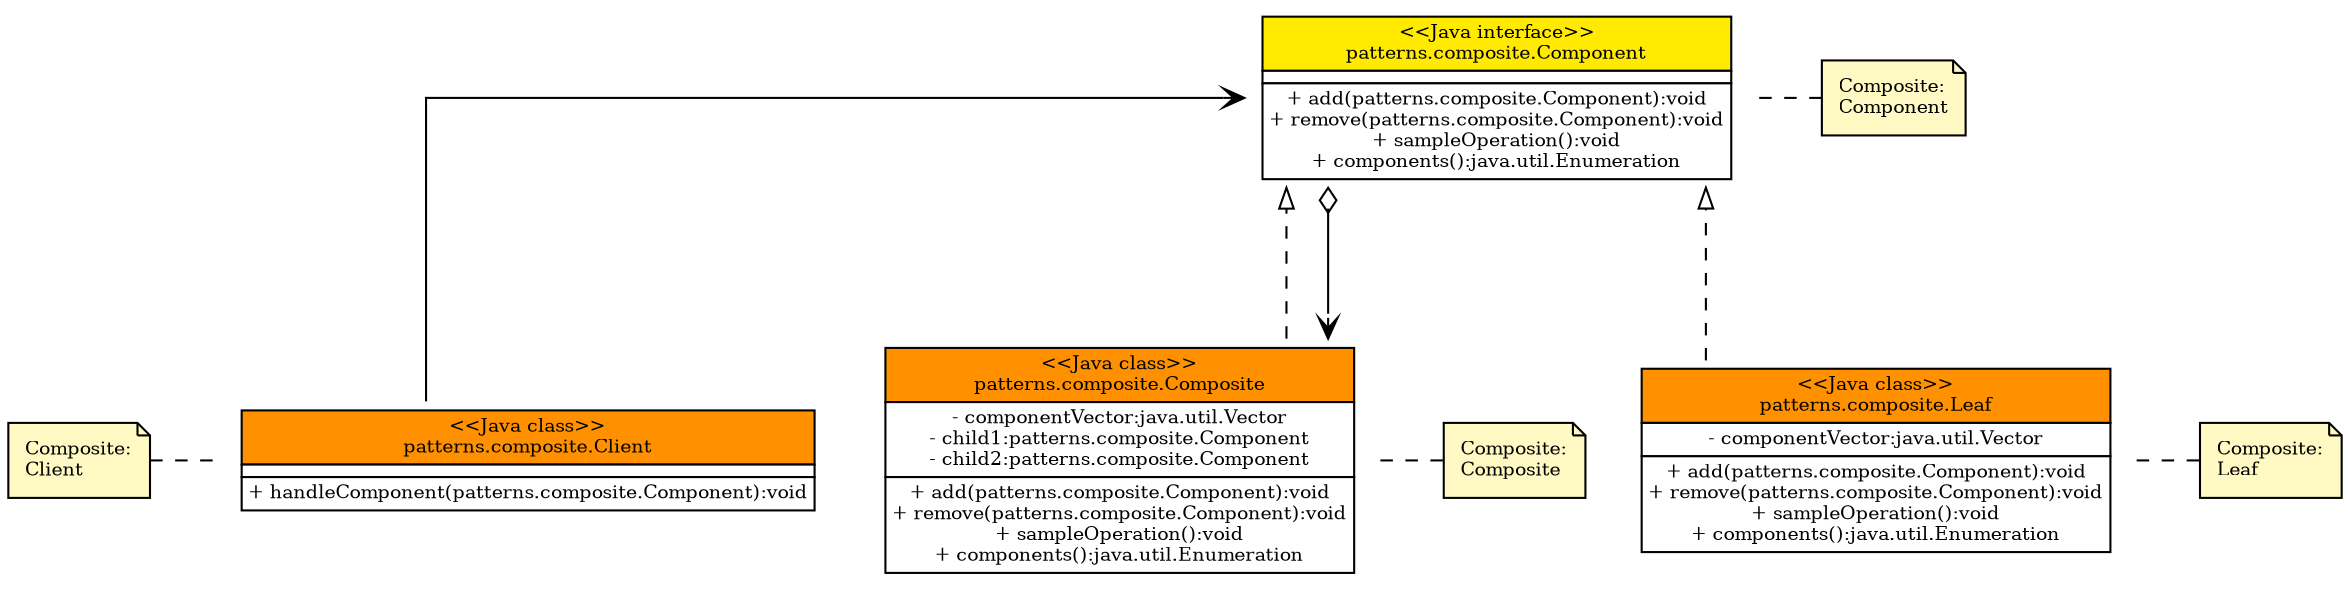 digraph unnamed {

  graph [
    rankdir = "BT";
    splines = "ortho";

  ];

  "COMMENT.patterns.composite.Client" [
    fillcolor = "#FFF9C4";
    fontsize = "9";
    label = "Composite:\lClient\l";
    shape = "note";
    style = "filled";

  ];

  "patterns.composite.Client" [
    fontsize = "9";
    label = <<table  border='0'  cellborder='1'  cellspacing='0'>
<tr><td  bgcolor='#FF9100'>
&lt;&lt;Java class&gt;&gt;<br/>
patterns.composite.Client<br/>

</td>
</tr>
<tr><td  bgcolor='#FFFFFF'>

</td>
</tr>
<tr><td  bgcolor='#FFFFFF'>
+ handleComponent(patterns.composite.Component):void<br/>
</td>
</tr>
</table>
>;
    shape = "plaintext";

  ];

  "COMMENT.patterns.composite.Composite" [
    fillcolor = "#FFF9C4";
    fontsize = "9";
    label = "Composite:\lComposite\l";
    shape = "note";
    style = "filled";

  ];

  "patterns.composite.Composite" [
    fontsize = "9";
    label = <<table  border='0'  cellborder='1'  cellspacing='0'>
<tr><td  bgcolor='#FF9100'>
&lt;&lt;Java class&gt;&gt;<br/>
patterns.composite.Composite<br/>

</td>
</tr>
<tr><td  bgcolor='#FFFFFF'>
- componentVector:java.util.Vector<br/>- child1:patterns.composite.Component<br/>- child2:patterns.composite.Component<br/>
</td>
</tr>
<tr><td  bgcolor='#FFFFFF'>
+ add(patterns.composite.Component):void<br/>+ remove(patterns.composite.Component):void<br/>+ sampleOperation():void<br/>+ components():java.util.Enumeration<br/>
</td>
</tr>
</table>
>;
    shape = "plaintext";

  ];

  "COMMENT.patterns.composite.Leaf" [
    fillcolor = "#FFF9C4";
    fontsize = "9";
    label = "Composite:\lLeaf\l";
    shape = "note";
    style = "filled";

  ];

  "patterns.composite.Leaf" [
    fontsize = "9";
    label = <<table  border='0'  cellborder='1'  cellspacing='0'>
<tr><td  bgcolor='#FF9100'>
&lt;&lt;Java class&gt;&gt;<br/>
patterns.composite.Leaf<br/>

</td>
</tr>
<tr><td  bgcolor='#FFFFFF'>
- componentVector:java.util.Vector<br/>
</td>
</tr>
<tr><td  bgcolor='#FFFFFF'>
+ add(patterns.composite.Component):void<br/>+ remove(patterns.composite.Component):void<br/>+ sampleOperation():void<br/>+ components():java.util.Enumeration<br/>
</td>
</tr>
</table>
>;
    shape = "plaintext";

  ];

  "COMMENT.patterns.composite.Component" [
    fillcolor = "#FFF9C4";
    fontsize = "9";
    label = "Composite:\lComponent\l";
    shape = "note";
    style = "filled";

  ];

  "patterns.composite.Component" [
    fontsize = "9";
    label = <<table  border='0'  cellborder='1'  cellspacing='0'>
<tr><td  bgcolor='#FFEA00'>
&lt;&lt;Java interface&gt;&gt;<br/>
patterns.composite.Component<br/>

</td>
</tr>
<tr><td  bgcolor='#FFFFFF'>

</td>
</tr>
<tr><td  bgcolor='#FFFFFF'>
+ add(patterns.composite.Component):void<br/>+ remove(patterns.composite.Component):void<br/>+ sampleOperation():void<br/>+ components():java.util.Enumeration<br/>
</td>
</tr>
</table>
>;
    shape = "plaintext";

  ];

  "COMMENT.patterns.composite.Client" -> "patterns.composite.Client" [
    arrowhead = "none";
    constraint = "false";
    fontsize = "9";
    minlen = "2";
    style = "dashed";

  ];

  "patterns.composite.Client" -> "patterns.composite.Composite" [
    arrowhead = "none";
    arrowtail = "none";
    constraint = "false";
    style = "invisible";

  ];

  "patterns.composite.Client" -> "patterns.composite.Leaf" [
    arrowhead = "none";
    arrowtail = "none";
    constraint = "false";
    style = "invisible";

  ];

  "patterns.composite.Client" -> "patterns.composite.Component" [
    arrowhead = "vee";
    arrowtail = "empty";
    constraint = "false";
    fontsize = "9";
    minlen = "2";

  ];

  "COMMENT.patterns.composite.Composite" -> "patterns.composite.Composite" [
    arrowhead = "none";
    constraint = "false";
    fontsize = "9";
    minlen = "2";
    style = "dashed";

  ];

  "patterns.composite.Composite" -> "patterns.composite.Component" [
    arrowhead = "empty";
    fontsize = "9";
    minlen = "2";
    style = "dashed";

  ];

  "patterns.composite.Composite" -> "patterns.composite.Component" [
    arrowhead = "vee";
    arrowtail = "odiamond";
    constraint = "false";
    dir = "both";
    fontsize = "9";
    minlen = "2";

  ];

  "COMMENT.patterns.composite.Leaf" -> "patterns.composite.Leaf" [
    arrowhead = "none";
    constraint = "false";
    fontsize = "9";
    minlen = "2";
    style = "dashed";

  ];

  "patterns.composite.Leaf" -> "patterns.composite.Component" [
    arrowhead = "empty";
    fontsize = "9";
    minlen = "2";
    style = "dashed";

  ];

  "COMMENT.patterns.composite.Component" -> "patterns.composite.Component" [
    arrowhead = "none";
    constraint = "false";
    fontsize = "9";
    minlen = "2";
    style = "dashed";

  ];

  {
    rank = "same";

    "COMMENT.patterns.composite.Client";
    "patterns.composite.Client";
  };
  {
    rank = "same";

    "COMMENT.patterns.composite.Composite";
    "patterns.composite.Composite";
  };
  {
    rank = "same";

    "COMMENT.patterns.composite.Leaf";
    "patterns.composite.Leaf";
  };
  {
    rank = "same";

    "COMMENT.patterns.composite.Component";
    "patterns.composite.Component";
  };
}
